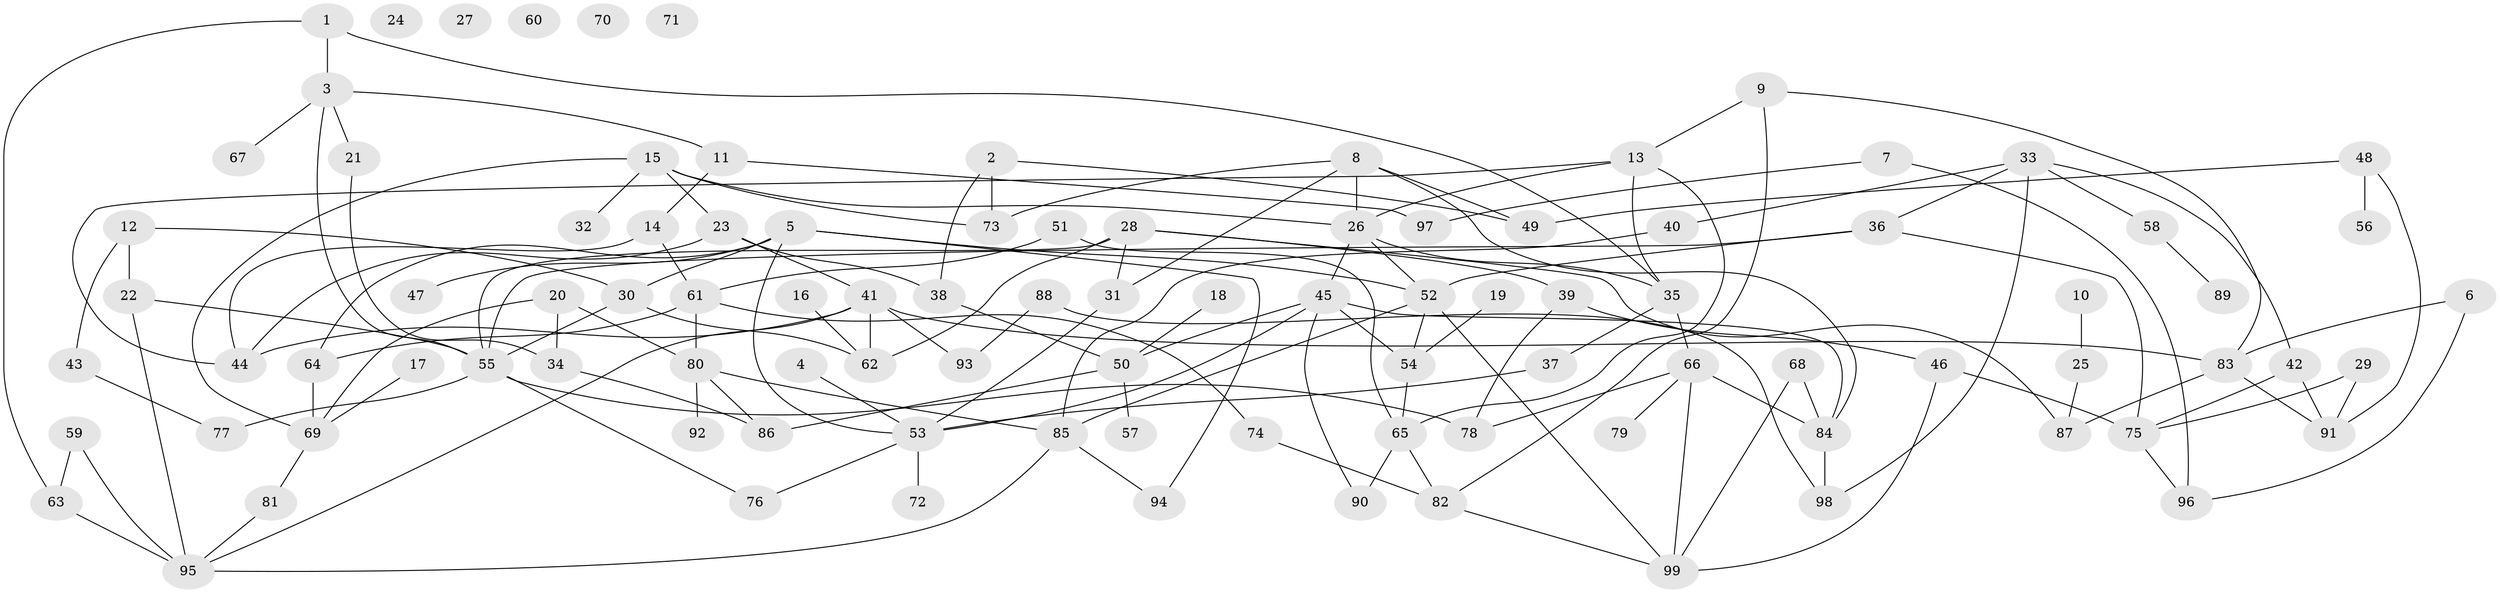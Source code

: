 // Generated by graph-tools (version 1.1) at 2025/49/03/09/25 03:49:07]
// undirected, 99 vertices, 151 edges
graph export_dot {
graph [start="1"]
  node [color=gray90,style=filled];
  1;
  2;
  3;
  4;
  5;
  6;
  7;
  8;
  9;
  10;
  11;
  12;
  13;
  14;
  15;
  16;
  17;
  18;
  19;
  20;
  21;
  22;
  23;
  24;
  25;
  26;
  27;
  28;
  29;
  30;
  31;
  32;
  33;
  34;
  35;
  36;
  37;
  38;
  39;
  40;
  41;
  42;
  43;
  44;
  45;
  46;
  47;
  48;
  49;
  50;
  51;
  52;
  53;
  54;
  55;
  56;
  57;
  58;
  59;
  60;
  61;
  62;
  63;
  64;
  65;
  66;
  67;
  68;
  69;
  70;
  71;
  72;
  73;
  74;
  75;
  76;
  77;
  78;
  79;
  80;
  81;
  82;
  83;
  84;
  85;
  86;
  87;
  88;
  89;
  90;
  91;
  92;
  93;
  94;
  95;
  96;
  97;
  98;
  99;
  1 -- 3;
  1 -- 35;
  1 -- 63;
  2 -- 38;
  2 -- 49;
  2 -- 73;
  3 -- 11;
  3 -- 21;
  3 -- 55;
  3 -- 67;
  4 -- 53;
  5 -- 30;
  5 -- 47;
  5 -- 52;
  5 -- 53;
  5 -- 64;
  5 -- 94;
  6 -- 83;
  6 -- 96;
  7 -- 96;
  7 -- 97;
  8 -- 26;
  8 -- 31;
  8 -- 49;
  8 -- 73;
  8 -- 84;
  9 -- 13;
  9 -- 82;
  9 -- 83;
  10 -- 25;
  11 -- 14;
  11 -- 97;
  12 -- 22;
  12 -- 30;
  12 -- 43;
  13 -- 26;
  13 -- 35;
  13 -- 44;
  13 -- 65;
  14 -- 44;
  14 -- 61;
  15 -- 23;
  15 -- 26;
  15 -- 32;
  15 -- 69;
  15 -- 73;
  16 -- 62;
  17 -- 69;
  18 -- 50;
  19 -- 54;
  20 -- 34;
  20 -- 69;
  20 -- 80;
  21 -- 34;
  22 -- 55;
  22 -- 95;
  23 -- 38;
  23 -- 41;
  23 -- 44;
  25 -- 87;
  26 -- 35;
  26 -- 45;
  26 -- 52;
  28 -- 31;
  28 -- 39;
  28 -- 55;
  28 -- 62;
  28 -- 87;
  29 -- 75;
  29 -- 91;
  30 -- 55;
  30 -- 62;
  31 -- 53;
  33 -- 36;
  33 -- 40;
  33 -- 42;
  33 -- 58;
  33 -- 98;
  34 -- 86;
  35 -- 37;
  35 -- 66;
  36 -- 52;
  36 -- 55;
  36 -- 75;
  37 -- 53;
  38 -- 50;
  39 -- 46;
  39 -- 78;
  40 -- 85;
  41 -- 44;
  41 -- 62;
  41 -- 83;
  41 -- 93;
  41 -- 95;
  42 -- 75;
  42 -- 91;
  43 -- 77;
  45 -- 50;
  45 -- 53;
  45 -- 54;
  45 -- 84;
  45 -- 90;
  46 -- 75;
  46 -- 99;
  48 -- 49;
  48 -- 56;
  48 -- 91;
  50 -- 57;
  50 -- 86;
  51 -- 61;
  51 -- 65;
  52 -- 54;
  52 -- 85;
  52 -- 99;
  53 -- 72;
  53 -- 76;
  54 -- 65;
  55 -- 76;
  55 -- 77;
  55 -- 78;
  58 -- 89;
  59 -- 63;
  59 -- 95;
  61 -- 64;
  61 -- 74;
  61 -- 80;
  63 -- 95;
  64 -- 69;
  65 -- 82;
  65 -- 90;
  66 -- 78;
  66 -- 79;
  66 -- 84;
  66 -- 99;
  68 -- 84;
  68 -- 99;
  69 -- 81;
  74 -- 82;
  75 -- 96;
  80 -- 85;
  80 -- 86;
  80 -- 92;
  81 -- 95;
  82 -- 99;
  83 -- 87;
  83 -- 91;
  84 -- 98;
  85 -- 94;
  85 -- 95;
  88 -- 93;
  88 -- 98;
}
